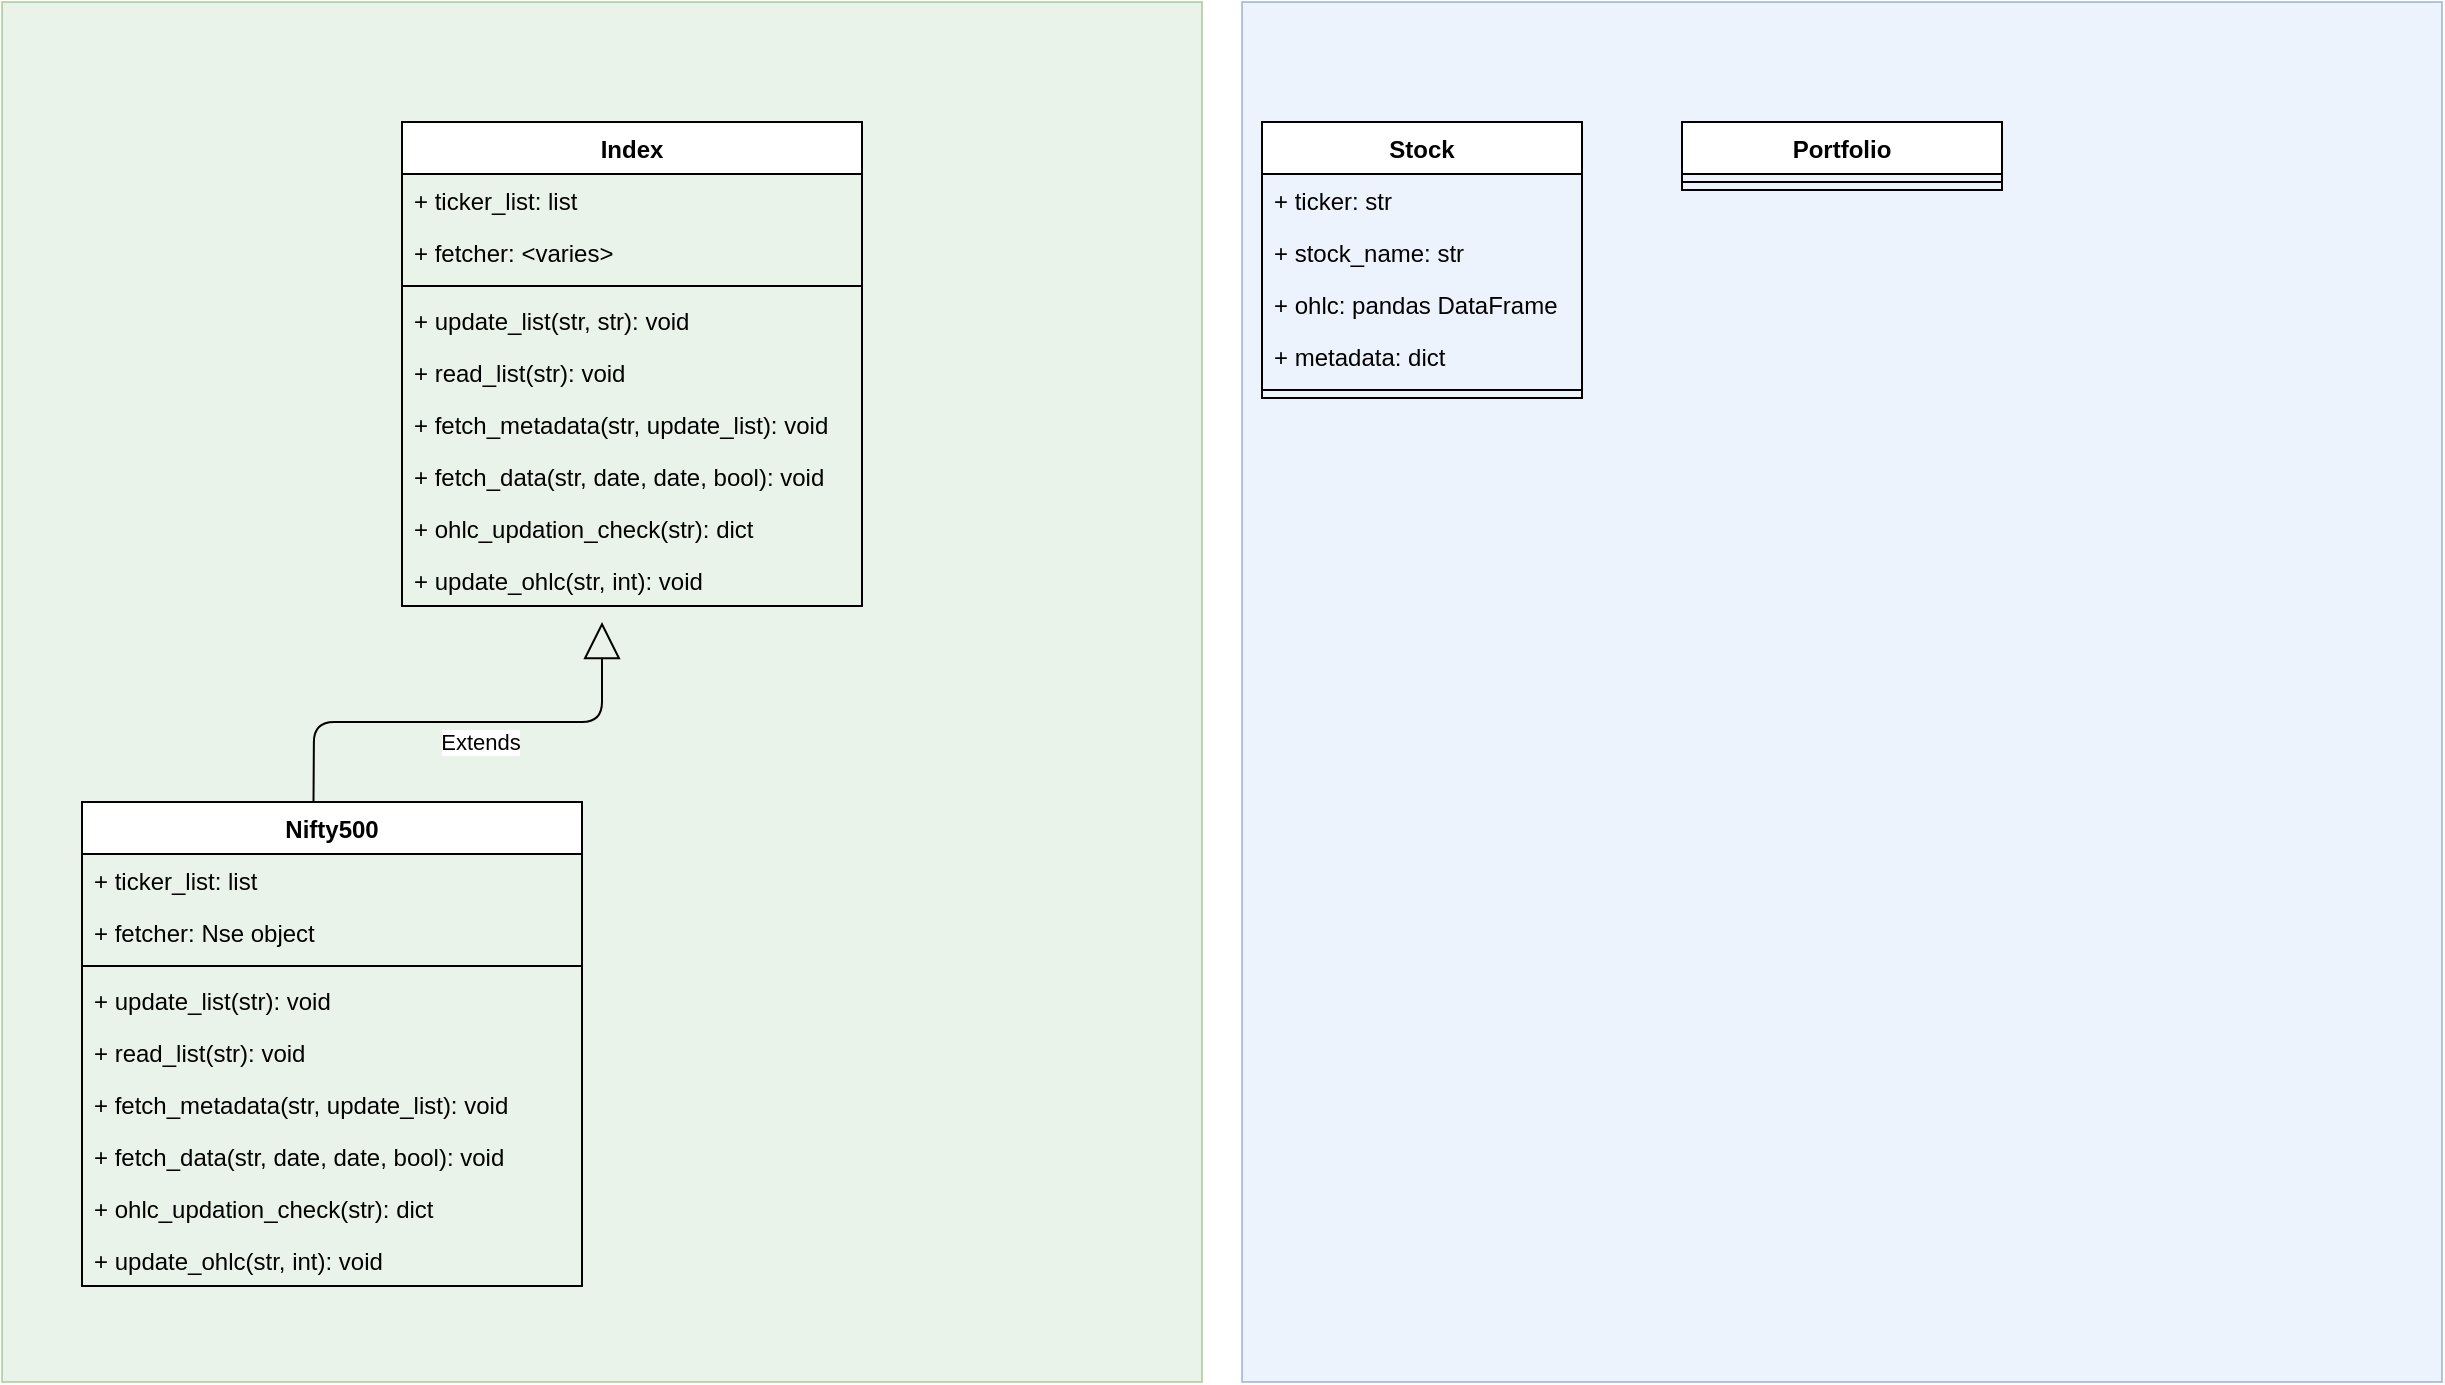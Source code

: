 <mxfile version="14.3.1" type="device"><diagram id="C5RBs43oDa-KdzZeNtuy" name="Page-1"><mxGraphModel dx="2209" dy="794" grid="1" gridSize="10" guides="1" tooltips="1" connect="1" arrows="1" fold="1" page="1" pageScale="1" pageWidth="827" pageHeight="1169" math="0" shadow="0"><root><mxCell id="WIyWlLk6GJQsqaUBKTNV-0"/><mxCell id="WIyWlLk6GJQsqaUBKTNV-1" parent="WIyWlLk6GJQsqaUBKTNV-0"/><mxCell id="dc96fxMoA8PgDysz3SGr-33" value="" style="rounded=0;whiteSpace=wrap;html=1;fillColor=#dae8fc;strokeColor=#6c8ebf;opacity=50;" parent="WIyWlLk6GJQsqaUBKTNV-1" vertex="1"><mxGeometry x="580" y="20" width="600" height="690" as="geometry"/></mxCell><mxCell id="dc96fxMoA8PgDysz3SGr-32" value="" style="rounded=0;whiteSpace=wrap;html=1;fillColor=#d5e8d4;strokeColor=#82b366;opacity=50;" parent="WIyWlLk6GJQsqaUBKTNV-1" vertex="1"><mxGeometry x="-40" y="20" width="600" height="690" as="geometry"/></mxCell><mxCell id="dc96fxMoA8PgDysz3SGr-7" value="Index" style="swimlane;fontStyle=1;align=center;verticalAlign=top;childLayout=stackLayout;horizontal=1;startSize=26;horizontalStack=0;resizeParent=1;resizeParentMax=0;resizeLast=0;collapsible=1;marginBottom=0;" parent="WIyWlLk6GJQsqaUBKTNV-1" vertex="1"><mxGeometry x="160" y="80" width="230" height="242" as="geometry"><mxRectangle x="140" y="120" width="60" height="26" as="alternateBounds"/></mxGeometry></mxCell><mxCell id="dc96fxMoA8PgDysz3SGr-8" value="+ ticker_list: list" style="text;strokeColor=none;fillColor=none;align=left;verticalAlign=top;spacingLeft=4;spacingRight=4;overflow=hidden;rotatable=0;points=[[0,0.5],[1,0.5]];portConstraint=eastwest;" parent="dc96fxMoA8PgDysz3SGr-7" vertex="1"><mxGeometry y="26" width="230" height="26" as="geometry"/></mxCell><mxCell id="dc96fxMoA8PgDysz3SGr-42" value="+ fetcher: &lt;varies&gt;" style="text;strokeColor=none;fillColor=none;align=left;verticalAlign=top;spacingLeft=4;spacingRight=4;overflow=hidden;rotatable=0;points=[[0,0.5],[1,0.5]];portConstraint=eastwest;" parent="dc96fxMoA8PgDysz3SGr-7" vertex="1"><mxGeometry y="52" width="230" height="26" as="geometry"/></mxCell><mxCell id="dc96fxMoA8PgDysz3SGr-9" value="" style="line;strokeWidth=1;fillColor=none;align=left;verticalAlign=middle;spacingTop=-1;spacingLeft=3;spacingRight=3;rotatable=0;labelPosition=right;points=[];portConstraint=eastwest;" parent="dc96fxMoA8PgDysz3SGr-7" vertex="1"><mxGeometry y="78" width="230" height="8" as="geometry"/></mxCell><mxCell id="dc96fxMoA8PgDysz3SGr-10" value="+ update_list(str, str): void" style="text;strokeColor=none;fillColor=none;align=left;verticalAlign=top;spacingLeft=4;spacingRight=4;overflow=hidden;rotatable=0;points=[[0,0.5],[1,0.5]];portConstraint=eastwest;" parent="dc96fxMoA8PgDysz3SGr-7" vertex="1"><mxGeometry y="86" width="230" height="26" as="geometry"/></mxCell><mxCell id="dc96fxMoA8PgDysz3SGr-12" value="+ read_list(str): void" style="text;strokeColor=none;fillColor=none;align=left;verticalAlign=top;spacingLeft=4;spacingRight=4;overflow=hidden;rotatable=0;points=[[0,0.5],[1,0.5]];portConstraint=eastwest;" parent="dc96fxMoA8PgDysz3SGr-7" vertex="1"><mxGeometry y="112" width="230" height="26" as="geometry"/></mxCell><mxCell id="dc96fxMoA8PgDysz3SGr-13" value="+ fetch_metadata(str, update_list): void" style="text;strokeColor=none;fillColor=none;align=left;verticalAlign=top;spacingLeft=4;spacingRight=4;overflow=hidden;rotatable=0;points=[[0,0.5],[1,0.5]];portConstraint=eastwest;" parent="dc96fxMoA8PgDysz3SGr-7" vertex="1"><mxGeometry y="138" width="230" height="26" as="geometry"/></mxCell><mxCell id="dc96fxMoA8PgDysz3SGr-14" value="+ fetch_data(str, date, date, bool): void" style="text;strokeColor=none;fillColor=none;align=left;verticalAlign=top;spacingLeft=4;spacingRight=4;overflow=hidden;rotatable=0;points=[[0,0.5],[1,0.5]];portConstraint=eastwest;" parent="dc96fxMoA8PgDysz3SGr-7" vertex="1"><mxGeometry y="164" width="230" height="26" as="geometry"/></mxCell><mxCell id="onhkDb8rPjg60mF2wrID-0" value="+ ohlc_updation_check(str): dict" style="text;strokeColor=none;fillColor=none;align=left;verticalAlign=top;spacingLeft=4;spacingRight=4;overflow=hidden;rotatable=0;points=[[0,0.5],[1,0.5]];portConstraint=eastwest;" vertex="1" parent="dc96fxMoA8PgDysz3SGr-7"><mxGeometry y="190" width="230" height="26" as="geometry"/></mxCell><mxCell id="onhkDb8rPjg60mF2wrID-1" value="+ update_ohlc(str, int): void" style="text;strokeColor=none;fillColor=none;align=left;verticalAlign=top;spacingLeft=4;spacingRight=4;overflow=hidden;rotatable=0;points=[[0,0.5],[1,0.5]];portConstraint=eastwest;" vertex="1" parent="dc96fxMoA8PgDysz3SGr-7"><mxGeometry y="216" width="230" height="26" as="geometry"/></mxCell><mxCell id="dc96fxMoA8PgDysz3SGr-15" value="Nifty500" style="swimlane;fontStyle=1;align=center;verticalAlign=top;childLayout=stackLayout;horizontal=1;startSize=26;horizontalStack=0;resizeParent=1;resizeParentMax=0;resizeLast=0;collapsible=1;marginBottom=0;" parent="WIyWlLk6GJQsqaUBKTNV-1" vertex="1"><mxGeometry y="420" width="250" height="242" as="geometry"><mxRectangle x="140" y="120" width="60" height="26" as="alternateBounds"/></mxGeometry></mxCell><mxCell id="dc96fxMoA8PgDysz3SGr-16" value="+ ticker_list: list" style="text;strokeColor=none;fillColor=none;align=left;verticalAlign=top;spacingLeft=4;spacingRight=4;overflow=hidden;rotatable=0;points=[[0,0.5],[1,0.5]];portConstraint=eastwest;" parent="dc96fxMoA8PgDysz3SGr-15" vertex="1"><mxGeometry y="26" width="250" height="26" as="geometry"/></mxCell><mxCell id="dc96fxMoA8PgDysz3SGr-43" value="+ fetcher: Nse object" style="text;strokeColor=none;fillColor=none;align=left;verticalAlign=top;spacingLeft=4;spacingRight=4;overflow=hidden;rotatable=0;points=[[0,0.5],[1,0.5]];portConstraint=eastwest;" parent="dc96fxMoA8PgDysz3SGr-15" vertex="1"><mxGeometry y="52" width="250" height="26" as="geometry"/></mxCell><mxCell id="dc96fxMoA8PgDysz3SGr-17" value="" style="line;strokeWidth=1;fillColor=none;align=left;verticalAlign=middle;spacingTop=-1;spacingLeft=3;spacingRight=3;rotatable=0;labelPosition=right;points=[];portConstraint=eastwest;" parent="dc96fxMoA8PgDysz3SGr-15" vertex="1"><mxGeometry y="78" width="250" height="8" as="geometry"/></mxCell><mxCell id="dc96fxMoA8PgDysz3SGr-18" value="+ update_list(str): void" style="text;strokeColor=none;fillColor=none;align=left;verticalAlign=top;spacingLeft=4;spacingRight=4;overflow=hidden;rotatable=0;points=[[0,0.5],[1,0.5]];portConstraint=eastwest;" parent="dc96fxMoA8PgDysz3SGr-15" vertex="1"><mxGeometry y="86" width="250" height="26" as="geometry"/></mxCell><mxCell id="dc96fxMoA8PgDysz3SGr-19" value="+ read_list(str): void" style="text;strokeColor=none;fillColor=none;align=left;verticalAlign=top;spacingLeft=4;spacingRight=4;overflow=hidden;rotatable=0;points=[[0,0.5],[1,0.5]];portConstraint=eastwest;" parent="dc96fxMoA8PgDysz3SGr-15" vertex="1"><mxGeometry y="112" width="250" height="26" as="geometry"/></mxCell><mxCell id="onhkDb8rPjg60mF2wrID-6" value="+ fetch_metadata(str, update_list): void" style="text;strokeColor=none;fillColor=none;align=left;verticalAlign=top;spacingLeft=4;spacingRight=4;overflow=hidden;rotatable=0;points=[[0,0.5],[1,0.5]];portConstraint=eastwest;" vertex="1" parent="dc96fxMoA8PgDysz3SGr-15"><mxGeometry y="138" width="250" height="26" as="geometry"/></mxCell><mxCell id="onhkDb8rPjg60mF2wrID-4" value="+ fetch_data(str, date, date, bool): void" style="text;strokeColor=none;fillColor=none;align=left;verticalAlign=top;spacingLeft=4;spacingRight=4;overflow=hidden;rotatable=0;points=[[0,0.5],[1,0.5]];portConstraint=eastwest;" vertex="1" parent="dc96fxMoA8PgDysz3SGr-15"><mxGeometry y="164" width="250" height="26" as="geometry"/></mxCell><mxCell id="onhkDb8rPjg60mF2wrID-2" value="+ ohlc_updation_check(str): dict" style="text;strokeColor=none;fillColor=none;align=left;verticalAlign=top;spacingLeft=4;spacingRight=4;overflow=hidden;rotatable=0;points=[[0,0.5],[1,0.5]];portConstraint=eastwest;" vertex="1" parent="dc96fxMoA8PgDysz3SGr-15"><mxGeometry y="190" width="250" height="26" as="geometry"/></mxCell><mxCell id="onhkDb8rPjg60mF2wrID-3" value="+ update_ohlc(str, int): void" style="text;strokeColor=none;fillColor=none;align=left;verticalAlign=top;spacingLeft=4;spacingRight=4;overflow=hidden;rotatable=0;points=[[0,0.5],[1,0.5]];portConstraint=eastwest;" vertex="1" parent="dc96fxMoA8PgDysz3SGr-15"><mxGeometry y="216" width="250" height="26" as="geometry"/></mxCell><mxCell id="dc96fxMoA8PgDysz3SGr-22" value="Stock" style="swimlane;fontStyle=1;align=center;verticalAlign=top;childLayout=stackLayout;horizontal=1;startSize=26;horizontalStack=0;resizeParent=1;resizeParentMax=0;resizeLast=0;collapsible=1;marginBottom=0;" parent="WIyWlLk6GJQsqaUBKTNV-1" vertex="1"><mxGeometry x="590" y="80" width="160" height="138" as="geometry"><mxRectangle x="140" y="120" width="60" height="26" as="alternateBounds"/></mxGeometry></mxCell><mxCell id="dc96fxMoA8PgDysz3SGr-23" value="+ ticker: str" style="text;strokeColor=none;fillColor=none;align=left;verticalAlign=top;spacingLeft=4;spacingRight=4;overflow=hidden;rotatable=0;points=[[0,0.5],[1,0.5]];portConstraint=eastwest;" parent="dc96fxMoA8PgDysz3SGr-22" vertex="1"><mxGeometry y="26" width="160" height="26" as="geometry"/></mxCell><mxCell id="dc96fxMoA8PgDysz3SGr-29" value="+ stock_name: str" style="text;strokeColor=none;fillColor=none;align=left;verticalAlign=top;spacingLeft=4;spacingRight=4;overflow=hidden;rotatable=0;points=[[0,0.5],[1,0.5]];portConstraint=eastwest;" parent="dc96fxMoA8PgDysz3SGr-22" vertex="1"><mxGeometry y="52" width="160" height="26" as="geometry"/></mxCell><mxCell id="dc96fxMoA8PgDysz3SGr-30" value="+ ohlc: pandas DataFrame" style="text;strokeColor=none;fillColor=none;align=left;verticalAlign=top;spacingLeft=4;spacingRight=4;overflow=hidden;rotatable=0;points=[[0,0.5],[1,0.5]];portConstraint=eastwest;" parent="dc96fxMoA8PgDysz3SGr-22" vertex="1"><mxGeometry y="78" width="160" height="26" as="geometry"/></mxCell><mxCell id="dc96fxMoA8PgDysz3SGr-31" value="+ metadata: dict" style="text;strokeColor=none;fillColor=none;align=left;verticalAlign=top;spacingLeft=4;spacingRight=4;overflow=hidden;rotatable=0;points=[[0,0.5],[1,0.5]];portConstraint=eastwest;" parent="dc96fxMoA8PgDysz3SGr-22" vertex="1"><mxGeometry y="104" width="160" height="26" as="geometry"/></mxCell><mxCell id="dc96fxMoA8PgDysz3SGr-24" value="" style="line;strokeWidth=1;fillColor=none;align=left;verticalAlign=middle;spacingTop=-1;spacingLeft=3;spacingRight=3;rotatable=0;labelPosition=right;points=[];portConstraint=eastwest;" parent="dc96fxMoA8PgDysz3SGr-22" vertex="1"><mxGeometry y="130" width="160" height="8" as="geometry"/></mxCell><mxCell id="dc96fxMoA8PgDysz3SGr-35" value="Extends" style="endArrow=block;endSize=16;endFill=0;html=1;exitX=0.463;exitY=0;exitDx=0;exitDy=0;exitPerimeter=0;" parent="WIyWlLk6GJQsqaUBKTNV-1" source="dc96fxMoA8PgDysz3SGr-15" edge="1"><mxGeometry x="0.054" y="-10" width="160" relative="1" as="geometry"><mxPoint x="330" y="590" as="sourcePoint"/><mxPoint x="260" y="330" as="targetPoint"/><Array as="points"><mxPoint x="116" y="380"/><mxPoint x="150" y="380"/><mxPoint x="260" y="380"/><mxPoint x="260" y="330"/></Array><mxPoint as="offset"/></mxGeometry></mxCell><mxCell id="dc96fxMoA8PgDysz3SGr-36" value="Portfolio" style="swimlane;fontStyle=1;align=center;verticalAlign=top;childLayout=stackLayout;horizontal=1;startSize=26;horizontalStack=0;resizeParent=1;resizeParentMax=0;resizeLast=0;collapsible=1;marginBottom=0;" parent="WIyWlLk6GJQsqaUBKTNV-1" vertex="1"><mxGeometry x="800" y="80" width="160" height="34" as="geometry"><mxRectangle x="140" y="120" width="60" height="26" as="alternateBounds"/></mxGeometry></mxCell><mxCell id="dc96fxMoA8PgDysz3SGr-41" value="" style="line;strokeWidth=1;fillColor=none;align=left;verticalAlign=middle;spacingTop=-1;spacingLeft=3;spacingRight=3;rotatable=0;labelPosition=right;points=[];portConstraint=eastwest;" parent="dc96fxMoA8PgDysz3SGr-36" vertex="1"><mxGeometry y="26" width="160" height="8" as="geometry"/></mxCell></root></mxGraphModel></diagram></mxfile>